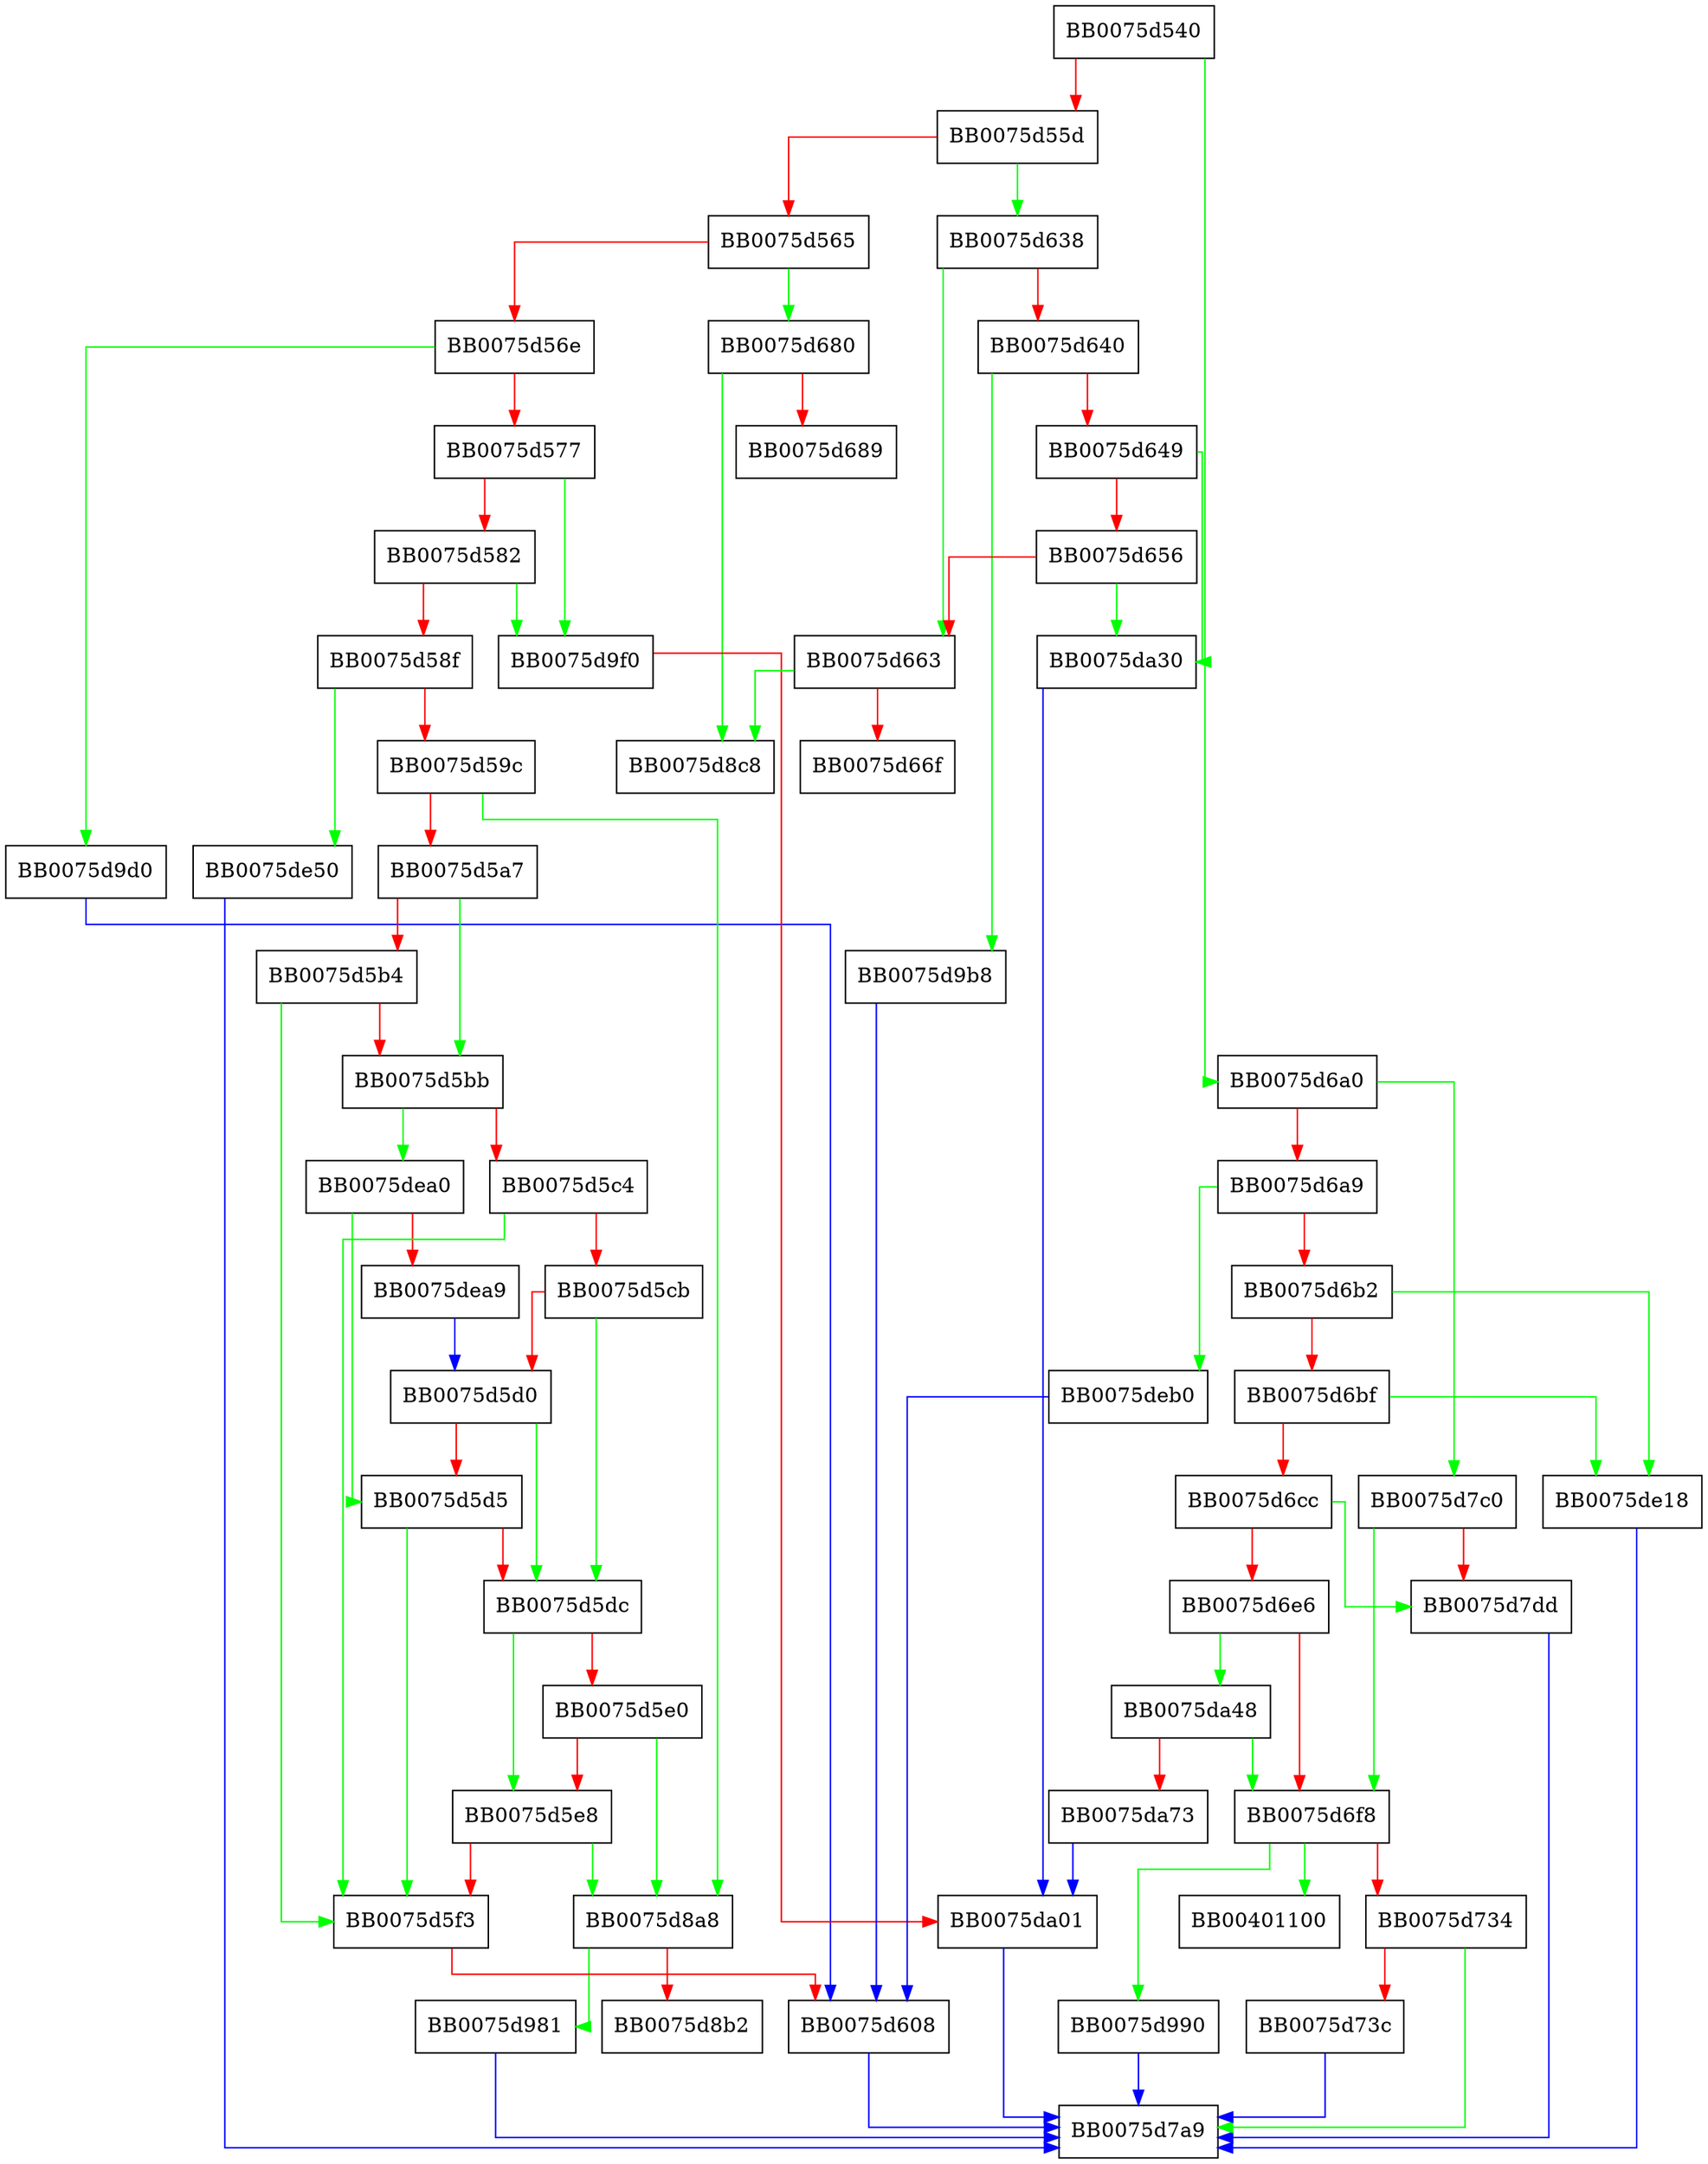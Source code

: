 digraph default_fixup_args {
  node [shape="box"];
  graph [splines=ortho];
  BB0075d540 -> BB0075d6a0 [color="green"];
  BB0075d540 -> BB0075d55d [color="red"];
  BB0075d55d -> BB0075d638 [color="green"];
  BB0075d55d -> BB0075d565 [color="red"];
  BB0075d565 -> BB0075d680 [color="green"];
  BB0075d565 -> BB0075d56e [color="red"];
  BB0075d56e -> BB0075d9d0 [color="green"];
  BB0075d56e -> BB0075d577 [color="red"];
  BB0075d577 -> BB0075d9f0 [color="green"];
  BB0075d577 -> BB0075d582 [color="red"];
  BB0075d582 -> BB0075d9f0 [color="green"];
  BB0075d582 -> BB0075d58f [color="red"];
  BB0075d58f -> BB0075de50 [color="green"];
  BB0075d58f -> BB0075d59c [color="red"];
  BB0075d59c -> BB0075d8a8 [color="green"];
  BB0075d59c -> BB0075d5a7 [color="red"];
  BB0075d5a7 -> BB0075d5bb [color="green"];
  BB0075d5a7 -> BB0075d5b4 [color="red"];
  BB0075d5b4 -> BB0075d5f3 [color="green"];
  BB0075d5b4 -> BB0075d5bb [color="red"];
  BB0075d5bb -> BB0075dea0 [color="green"];
  BB0075d5bb -> BB0075d5c4 [color="red"];
  BB0075d5c4 -> BB0075d5f3 [color="green"];
  BB0075d5c4 -> BB0075d5cb [color="red"];
  BB0075d5cb -> BB0075d5dc [color="green"];
  BB0075d5cb -> BB0075d5d0 [color="red"];
  BB0075d5d0 -> BB0075d5dc [color="green"];
  BB0075d5d0 -> BB0075d5d5 [color="red"];
  BB0075d5d5 -> BB0075d5f3 [color="green"];
  BB0075d5d5 -> BB0075d5dc [color="red"];
  BB0075d5dc -> BB0075d5e8 [color="green"];
  BB0075d5dc -> BB0075d5e0 [color="red"];
  BB0075d5e0 -> BB0075d8a8 [color="green"];
  BB0075d5e0 -> BB0075d5e8 [color="red"];
  BB0075d5e8 -> BB0075d8a8 [color="green"];
  BB0075d5e8 -> BB0075d5f3 [color="red"];
  BB0075d5f3 -> BB0075d608 [color="red"];
  BB0075d608 -> BB0075d7a9 [color="blue"];
  BB0075d638 -> BB0075d663 [color="green"];
  BB0075d638 -> BB0075d640 [color="red"];
  BB0075d640 -> BB0075d9b8 [color="green"];
  BB0075d640 -> BB0075d649 [color="red"];
  BB0075d649 -> BB0075da30 [color="green"];
  BB0075d649 -> BB0075d656 [color="red"];
  BB0075d656 -> BB0075da30 [color="green"];
  BB0075d656 -> BB0075d663 [color="red"];
  BB0075d663 -> BB0075d8c8 [color="green"];
  BB0075d663 -> BB0075d66f [color="red"];
  BB0075d680 -> BB0075d8c8 [color="green"];
  BB0075d680 -> BB0075d689 [color="red"];
  BB0075d6a0 -> BB0075d7c0 [color="green"];
  BB0075d6a0 -> BB0075d6a9 [color="red"];
  BB0075d6a9 -> BB0075deb0 [color="green"];
  BB0075d6a9 -> BB0075d6b2 [color="red"];
  BB0075d6b2 -> BB0075de18 [color="green"];
  BB0075d6b2 -> BB0075d6bf [color="red"];
  BB0075d6bf -> BB0075de18 [color="green"];
  BB0075d6bf -> BB0075d6cc [color="red"];
  BB0075d6cc -> BB0075d7dd [color="green"];
  BB0075d6cc -> BB0075d6e6 [color="red"];
  BB0075d6e6 -> BB0075da48 [color="green"];
  BB0075d6e6 -> BB0075d6f8 [color="red"];
  BB0075d6f8 -> BB00401100 [color="green"];
  BB0075d6f8 -> BB0075d990 [color="green"];
  BB0075d6f8 -> BB0075d734 [color="red"];
  BB0075d734 -> BB0075d7a9 [color="green"];
  BB0075d734 -> BB0075d73c [color="red"];
  BB0075d73c -> BB0075d7a9 [color="blue"];
  BB0075d7c0 -> BB0075d6f8 [color="green"];
  BB0075d7c0 -> BB0075d7dd [color="red"];
  BB0075d7dd -> BB0075d7a9 [color="blue"];
  BB0075d8a8 -> BB0075d981 [color="green"];
  BB0075d8a8 -> BB0075d8b2 [color="red"];
  BB0075d981 -> BB0075d7a9 [color="blue"];
  BB0075d990 -> BB0075d7a9 [color="blue"];
  BB0075d9b8 -> BB0075d608 [color="blue"];
  BB0075d9d0 -> BB0075d608 [color="blue"];
  BB0075d9f0 -> BB0075da01 [color="red"];
  BB0075da01 -> BB0075d7a9 [color="blue"];
  BB0075da30 -> BB0075da01 [color="blue"];
  BB0075da48 -> BB0075d6f8 [color="green"];
  BB0075da48 -> BB0075da73 [color="red"];
  BB0075da73 -> BB0075da01 [color="blue"];
  BB0075de18 -> BB0075d7a9 [color="blue"];
  BB0075de50 -> BB0075d7a9 [color="blue"];
  BB0075dea0 -> BB0075d5d5 [color="green"];
  BB0075dea0 -> BB0075dea9 [color="red"];
  BB0075dea9 -> BB0075d5d0 [color="blue"];
  BB0075deb0 -> BB0075d608 [color="blue"];
}